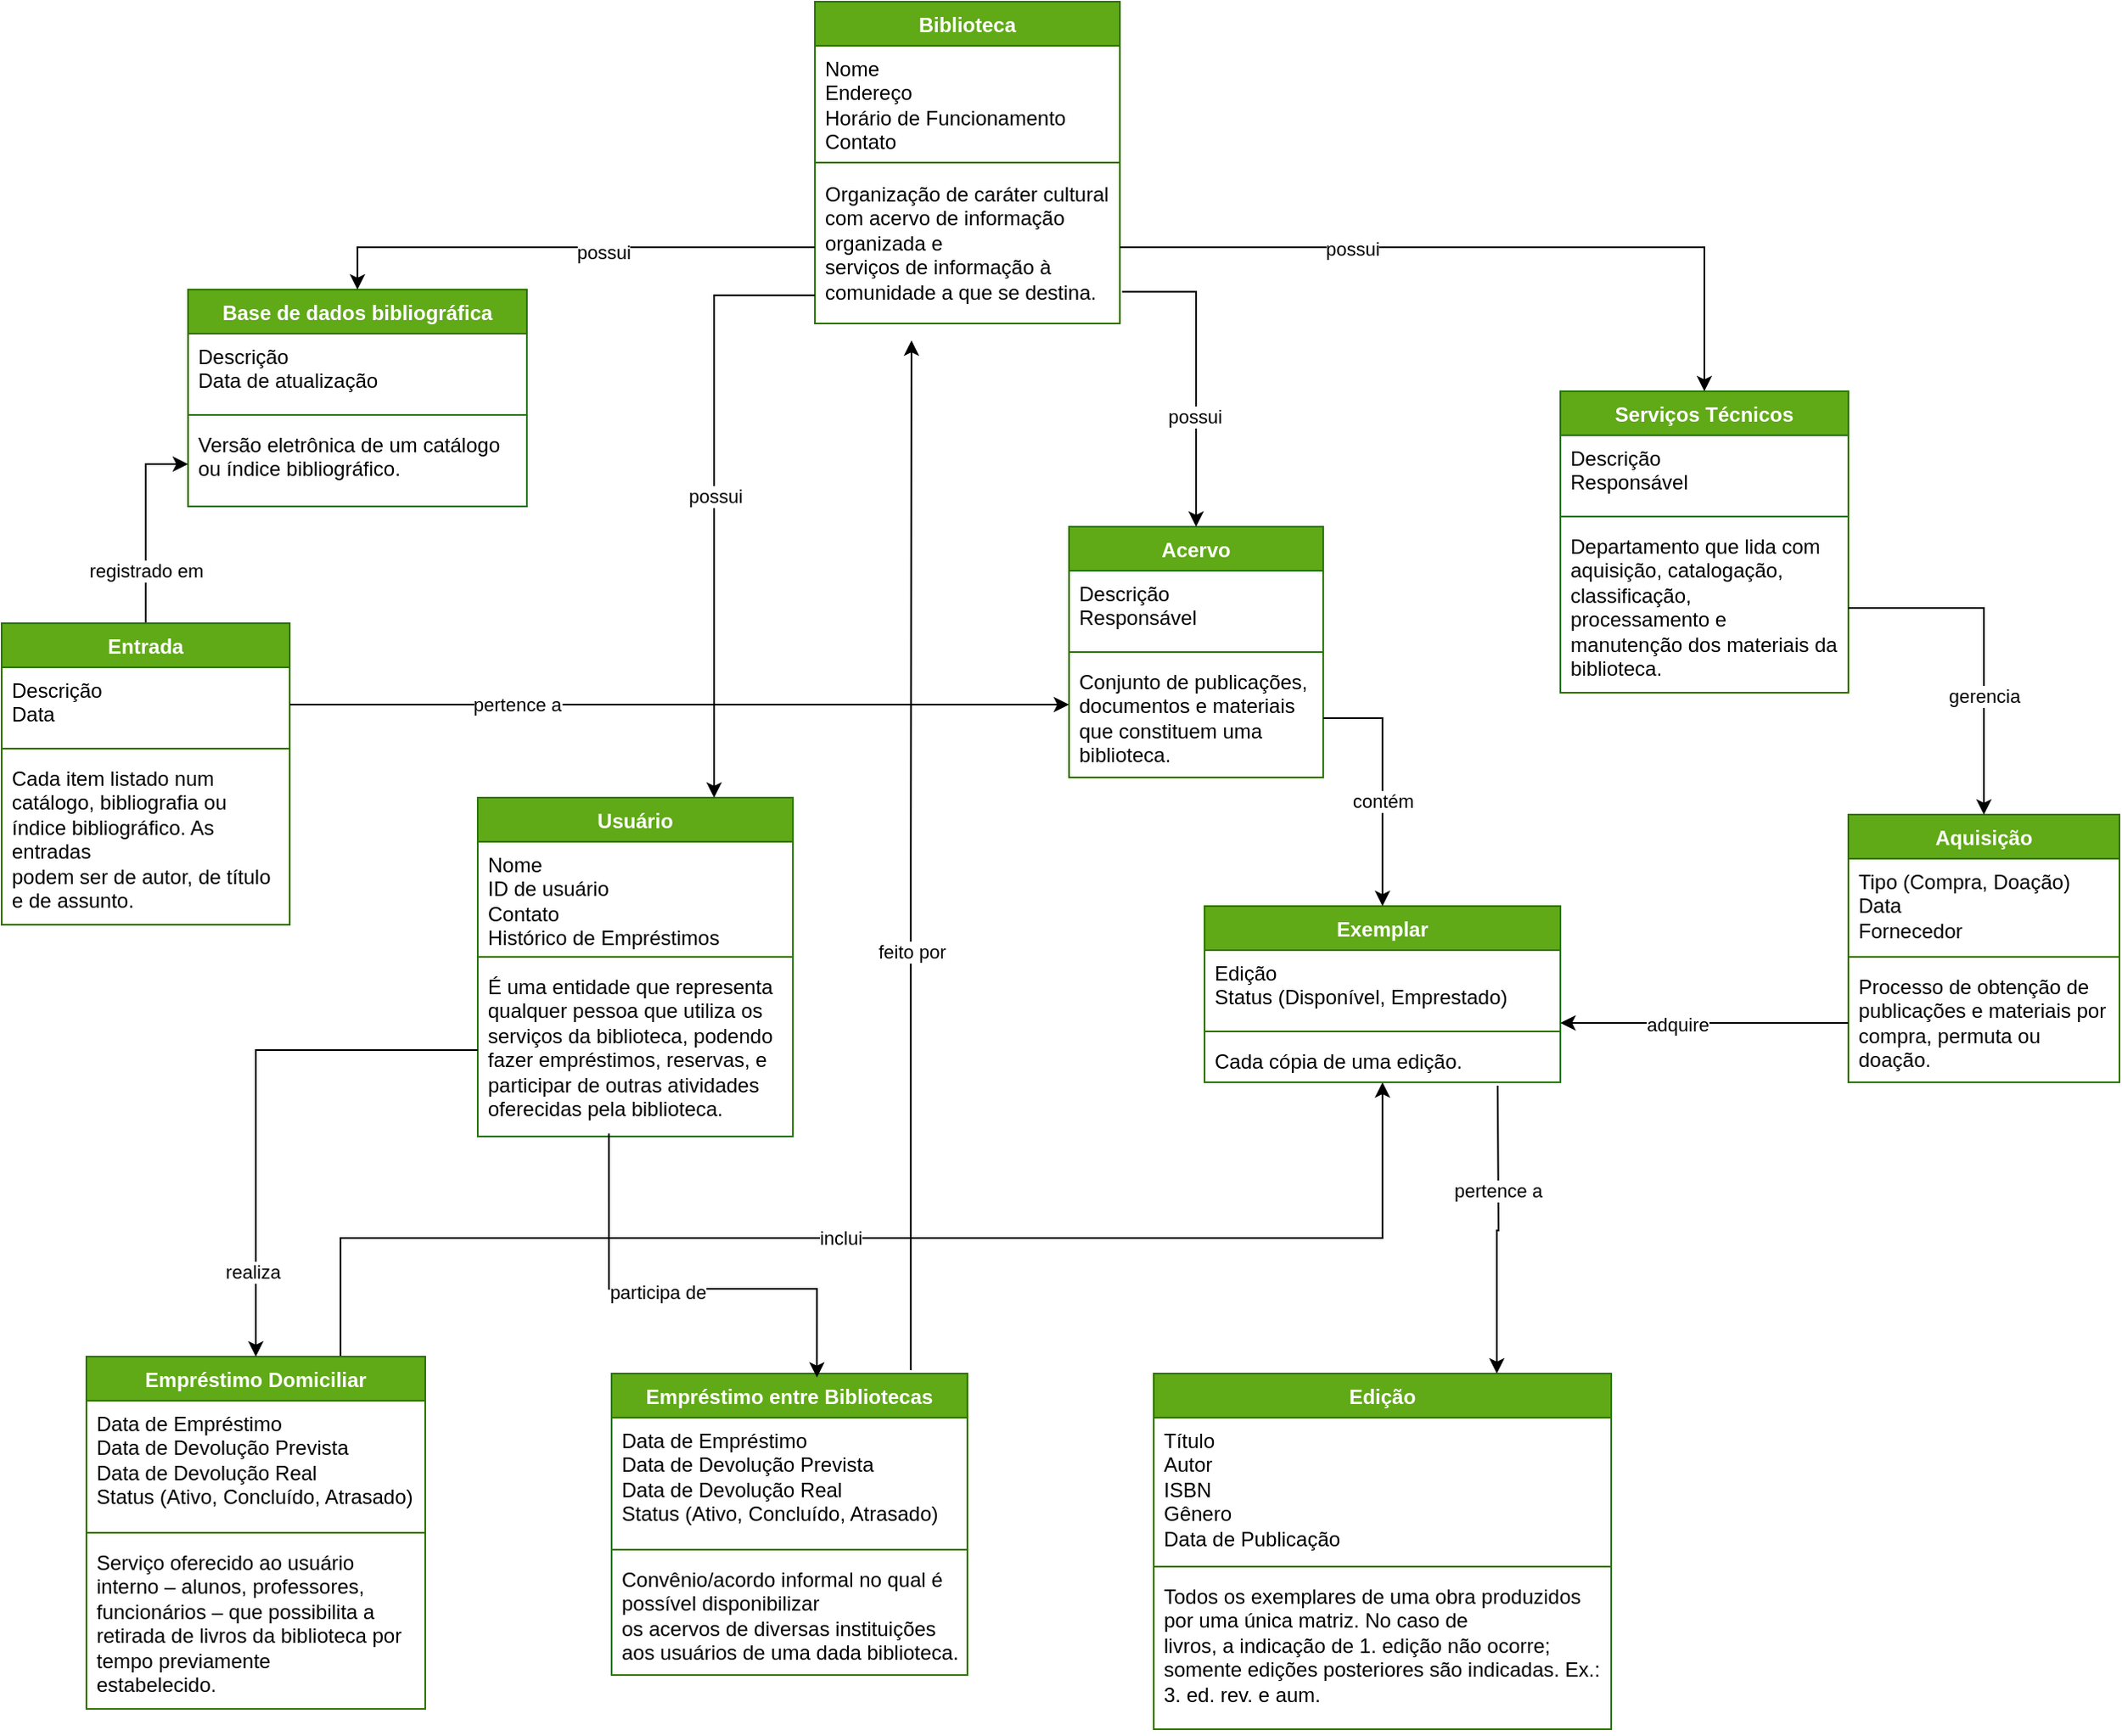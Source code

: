<mxfile version="24.4.8" type="device">
  <diagram name="Página-1" id="p6NYUlURmcmHuqvvD6l5">
    <mxGraphModel dx="2100" dy="1242" grid="1" gridSize="10" guides="1" tooltips="1" connect="1" arrows="1" fold="1" page="1" pageScale="1" pageWidth="827" pageHeight="1169" math="0" shadow="0">
      <root>
        <mxCell id="0" />
        <mxCell id="1" parent="0" />
        <mxCell id="EADJ1UnAKuh7BOQ3qBm7-1" value="Biblioteca" style="swimlane;fontStyle=1;align=center;verticalAlign=top;childLayout=stackLayout;horizontal=1;startSize=26;horizontalStack=0;resizeParent=1;resizeParentMax=0;resizeLast=0;collapsible=1;marginBottom=0;whiteSpace=wrap;html=1;fillColor=#60a917;fontColor=#ffffff;strokeColor=#2D7600;" vertex="1" parent="1">
          <mxGeometry x="520" y="40" width="180" height="190" as="geometry" />
        </mxCell>
        <mxCell id="EADJ1UnAKuh7BOQ3qBm7-2" value="Nome&lt;div&gt;Endereço&lt;/div&gt;&lt;div&gt;Horário de Funcionamento&lt;br&gt;&lt;/div&gt;&lt;div&gt;Contato&lt;br&gt;&lt;/div&gt;" style="text;strokeColor=none;fillColor=none;align=left;verticalAlign=top;spacingLeft=4;spacingRight=4;overflow=hidden;rotatable=0;points=[[0,0.5],[1,0.5]];portConstraint=eastwest;whiteSpace=wrap;html=1;" vertex="1" parent="EADJ1UnAKuh7BOQ3qBm7-1">
          <mxGeometry y="26" width="180" height="64" as="geometry" />
        </mxCell>
        <mxCell id="EADJ1UnAKuh7BOQ3qBm7-3" value="" style="line;strokeWidth=1;fillColor=none;align=left;verticalAlign=middle;spacingTop=-1;spacingLeft=3;spacingRight=3;rotatable=0;labelPosition=right;points=[];portConstraint=eastwest;strokeColor=inherit;" vertex="1" parent="EADJ1UnAKuh7BOQ3qBm7-1">
          <mxGeometry y="90" width="180" height="10" as="geometry" />
        </mxCell>
        <mxCell id="EADJ1UnAKuh7BOQ3qBm7-4" value="Organização de caráter cultural com acervo de informação organizada e&lt;br/&gt;serviços de informação à comunidade a que se destina." style="text;strokeColor=none;fillColor=none;align=left;verticalAlign=top;spacingLeft=4;spacingRight=4;overflow=hidden;rotatable=0;points=[[0,0.5],[1,0.5]];portConstraint=eastwest;whiteSpace=wrap;html=1;" vertex="1" parent="EADJ1UnAKuh7BOQ3qBm7-1">
          <mxGeometry y="100" width="180" height="90" as="geometry" />
        </mxCell>
        <mxCell id="EADJ1UnAKuh7BOQ3qBm7-86" style="edgeStyle=orthogonalEdgeStyle;rounded=0;orthogonalLoop=1;jettySize=auto;html=1;exitX=0.75;exitY=0;exitDx=0;exitDy=0;" edge="1" parent="1" source="EADJ1UnAKuh7BOQ3qBm7-5" target="EADJ1UnAKuh7BOQ3qBm7-32">
          <mxGeometry relative="1" as="geometry">
            <Array as="points">
              <mxPoint x="240" y="770" />
              <mxPoint x="855" y="770" />
            </Array>
          </mxGeometry>
        </mxCell>
        <mxCell id="EADJ1UnAKuh7BOQ3qBm7-100" value="inclui" style="edgeLabel;html=1;align=center;verticalAlign=middle;resizable=0;points=[];" vertex="1" connectable="0" parent="EADJ1UnAKuh7BOQ3qBm7-86">
          <mxGeometry x="-0.061" relative="1" as="geometry">
            <mxPoint as="offset" />
          </mxGeometry>
        </mxCell>
        <mxCell id="EADJ1UnAKuh7BOQ3qBm7-5" value="Empréstimo Domiciliar" style="swimlane;fontStyle=1;align=center;verticalAlign=top;childLayout=stackLayout;horizontal=1;startSize=26;horizontalStack=0;resizeParent=1;resizeParentMax=0;resizeLast=0;collapsible=1;marginBottom=0;whiteSpace=wrap;html=1;fillColor=#60a917;fontColor=#ffffff;strokeColor=#2D7600;" vertex="1" parent="1">
          <mxGeometry x="90" y="840" width="200" height="208" as="geometry" />
        </mxCell>
        <mxCell id="EADJ1UnAKuh7BOQ3qBm7-6" value="Data de Empréstimo&lt;div&gt;Data de Devolução Prevista&lt;br&gt;&lt;/div&gt;&lt;div&gt;Data de Devolução Real&lt;br&gt;&lt;/div&gt;&lt;div&gt;Status (Ativo, Concluído, Atrasado)&lt;br&gt;&lt;/div&gt;" style="text;strokeColor=none;fillColor=none;align=left;verticalAlign=top;spacingLeft=4;spacingRight=4;overflow=hidden;rotatable=0;points=[[0,0.5],[1,0.5]];portConstraint=eastwest;whiteSpace=wrap;html=1;" vertex="1" parent="EADJ1UnAKuh7BOQ3qBm7-5">
          <mxGeometry y="26" width="200" height="74" as="geometry" />
        </mxCell>
        <mxCell id="EADJ1UnAKuh7BOQ3qBm7-7" value="" style="line;strokeWidth=1;fillColor=none;align=left;verticalAlign=middle;spacingTop=-1;spacingLeft=3;spacingRight=3;rotatable=0;labelPosition=right;points=[];portConstraint=eastwest;strokeColor=inherit;" vertex="1" parent="EADJ1UnAKuh7BOQ3qBm7-5">
          <mxGeometry y="100" width="200" height="8" as="geometry" />
        </mxCell>
        <mxCell id="EADJ1UnAKuh7BOQ3qBm7-8" value="Serviço oferecido ao usuário interno – alunos, professores,&lt;br/&gt;funcionários – que possibilita a retirada de livros da biblioteca por tempo previamente&lt;br/&gt;estabelecido." style="text;strokeColor=none;fillColor=none;align=left;verticalAlign=top;spacingLeft=4;spacingRight=4;overflow=hidden;rotatable=0;points=[[0,0.5],[1,0.5]];portConstraint=eastwest;whiteSpace=wrap;html=1;" vertex="1" parent="EADJ1UnAKuh7BOQ3qBm7-5">
          <mxGeometry y="108" width="200" height="100" as="geometry" />
        </mxCell>
        <mxCell id="EADJ1UnAKuh7BOQ3qBm7-9" value="Empréstimo entre Bibliotecas " style="swimlane;fontStyle=1;align=center;verticalAlign=top;childLayout=stackLayout;horizontal=1;startSize=26;horizontalStack=0;resizeParent=1;resizeParentMax=0;resizeLast=0;collapsible=1;marginBottom=0;whiteSpace=wrap;html=1;fillColor=#60a917;fontColor=#ffffff;strokeColor=#2D7600;" vertex="1" parent="1">
          <mxGeometry x="400" y="850" width="210" height="178" as="geometry" />
        </mxCell>
        <mxCell id="EADJ1UnAKuh7BOQ3qBm7-10" value="Data de Empréstimo&lt;div&gt;Data de Devolução Prevista&lt;br&gt;&lt;/div&gt;&lt;div&gt;Data de Devolução Real&lt;br&gt;&lt;/div&gt;&lt;div&gt;Status (Ativo, Concluído, Atrasado)&lt;/div&gt;" style="text;strokeColor=none;fillColor=none;align=left;verticalAlign=top;spacingLeft=4;spacingRight=4;overflow=hidden;rotatable=0;points=[[0,0.5],[1,0.5]];portConstraint=eastwest;whiteSpace=wrap;html=1;" vertex="1" parent="EADJ1UnAKuh7BOQ3qBm7-9">
          <mxGeometry y="26" width="210" height="74" as="geometry" />
        </mxCell>
        <mxCell id="EADJ1UnAKuh7BOQ3qBm7-11" value="" style="line;strokeWidth=1;fillColor=none;align=left;verticalAlign=middle;spacingTop=-1;spacingLeft=3;spacingRight=3;rotatable=0;labelPosition=right;points=[];portConstraint=eastwest;strokeColor=inherit;" vertex="1" parent="EADJ1UnAKuh7BOQ3qBm7-9">
          <mxGeometry y="100" width="210" height="8" as="geometry" />
        </mxCell>
        <mxCell id="EADJ1UnAKuh7BOQ3qBm7-12" value="Convênio/acordo informal no qual é possível disponibilizar&lt;br/&gt;os acervos de diversas instituições aos usuários de uma dada biblioteca." style="text;strokeColor=none;fillColor=none;align=left;verticalAlign=top;spacingLeft=4;spacingRight=4;overflow=hidden;rotatable=0;points=[[0,0.5],[1,0.5]];portConstraint=eastwest;whiteSpace=wrap;html=1;" vertex="1" parent="EADJ1UnAKuh7BOQ3qBm7-9">
          <mxGeometry y="108" width="210" height="70" as="geometry" />
        </mxCell>
        <mxCell id="EADJ1UnAKuh7BOQ3qBm7-17" value="Acervo" style="swimlane;fontStyle=1;align=center;verticalAlign=top;childLayout=stackLayout;horizontal=1;startSize=26;horizontalStack=0;resizeParent=1;resizeParentMax=0;resizeLast=0;collapsible=1;marginBottom=0;whiteSpace=wrap;html=1;fillColor=#60a917;fontColor=#ffffff;strokeColor=#2D7600;" vertex="1" parent="1">
          <mxGeometry x="670" y="350" width="150" height="148" as="geometry" />
        </mxCell>
        <mxCell id="EADJ1UnAKuh7BOQ3qBm7-18" value="Descrição&lt;div&gt;Responsável&lt;br&gt;&lt;/div&gt;" style="text;strokeColor=none;fillColor=none;align=left;verticalAlign=top;spacingLeft=4;spacingRight=4;overflow=hidden;rotatable=0;points=[[0,0.5],[1,0.5]];portConstraint=eastwest;whiteSpace=wrap;html=1;" vertex="1" parent="EADJ1UnAKuh7BOQ3qBm7-17">
          <mxGeometry y="26" width="150" height="44" as="geometry" />
        </mxCell>
        <mxCell id="EADJ1UnAKuh7BOQ3qBm7-19" value="" style="line;strokeWidth=1;fillColor=none;align=left;verticalAlign=middle;spacingTop=-1;spacingLeft=3;spacingRight=3;rotatable=0;labelPosition=right;points=[];portConstraint=eastwest;strokeColor=inherit;" vertex="1" parent="EADJ1UnAKuh7BOQ3qBm7-17">
          <mxGeometry y="70" width="150" height="8" as="geometry" />
        </mxCell>
        <mxCell id="EADJ1UnAKuh7BOQ3qBm7-20" value="Conjunto de publicações, documentos e materiais que constituem uma biblioteca." style="text;strokeColor=none;fillColor=none;align=left;verticalAlign=top;spacingLeft=4;spacingRight=4;overflow=hidden;rotatable=0;points=[[0,0.5],[1,0.5]];portConstraint=eastwest;whiteSpace=wrap;html=1;" vertex="1" parent="EADJ1UnAKuh7BOQ3qBm7-17">
          <mxGeometry y="78" width="150" height="70" as="geometry" />
        </mxCell>
        <mxCell id="EADJ1UnAKuh7BOQ3qBm7-21" value="Base de dados bibliográfica" style="swimlane;fontStyle=1;align=center;verticalAlign=top;childLayout=stackLayout;horizontal=1;startSize=26;horizontalStack=0;resizeParent=1;resizeParentMax=0;resizeLast=0;collapsible=1;marginBottom=0;whiteSpace=wrap;html=1;fillColor=#60a917;fontColor=#ffffff;strokeColor=#2D7600;" vertex="1" parent="1">
          <mxGeometry x="150" y="210" width="200" height="128" as="geometry" />
        </mxCell>
        <mxCell id="EADJ1UnAKuh7BOQ3qBm7-22" value="Descrição&lt;div&gt;Data de atualização&lt;/div&gt;" style="text;strokeColor=none;fillColor=none;align=left;verticalAlign=top;spacingLeft=4;spacingRight=4;overflow=hidden;rotatable=0;points=[[0,0.5],[1,0.5]];portConstraint=eastwest;whiteSpace=wrap;html=1;" vertex="1" parent="EADJ1UnAKuh7BOQ3qBm7-21">
          <mxGeometry y="26" width="200" height="44" as="geometry" />
        </mxCell>
        <mxCell id="EADJ1UnAKuh7BOQ3qBm7-23" value="" style="line;strokeWidth=1;fillColor=none;align=left;verticalAlign=middle;spacingTop=-1;spacingLeft=3;spacingRight=3;rotatable=0;labelPosition=right;points=[];portConstraint=eastwest;strokeColor=inherit;" vertex="1" parent="EADJ1UnAKuh7BOQ3qBm7-21">
          <mxGeometry y="70" width="200" height="8" as="geometry" />
        </mxCell>
        <mxCell id="EADJ1UnAKuh7BOQ3qBm7-24" value="Versão eletrônica de um catálogo ou índice bibliográfico." style="text;strokeColor=none;fillColor=none;align=left;verticalAlign=top;spacingLeft=4;spacingRight=4;overflow=hidden;rotatable=0;points=[[0,0.5],[1,0.5]];portConstraint=eastwest;whiteSpace=wrap;html=1;" vertex="1" parent="EADJ1UnAKuh7BOQ3qBm7-21">
          <mxGeometry y="78" width="200" height="50" as="geometry" />
        </mxCell>
        <mxCell id="EADJ1UnAKuh7BOQ3qBm7-80" style="edgeStyle=orthogonalEdgeStyle;rounded=0;orthogonalLoop=1;jettySize=auto;html=1;exitX=0.5;exitY=0;exitDx=0;exitDy=0;" edge="1" parent="1" source="EADJ1UnAKuh7BOQ3qBm7-25" target="EADJ1UnAKuh7BOQ3qBm7-24">
          <mxGeometry relative="1" as="geometry" />
        </mxCell>
        <mxCell id="EADJ1UnAKuh7BOQ3qBm7-81" value="registrado em" style="edgeLabel;html=1;align=center;verticalAlign=middle;resizable=0;points=[];" vertex="1" connectable="0" parent="EADJ1UnAKuh7BOQ3qBm7-80">
          <mxGeometry x="-0.488" relative="1" as="geometry">
            <mxPoint y="-1" as="offset" />
          </mxGeometry>
        </mxCell>
        <mxCell id="EADJ1UnAKuh7BOQ3qBm7-25" value="Entrada" style="swimlane;fontStyle=1;align=center;verticalAlign=top;childLayout=stackLayout;horizontal=1;startSize=26;horizontalStack=0;resizeParent=1;resizeParentMax=0;resizeLast=0;collapsible=1;marginBottom=0;whiteSpace=wrap;html=1;fillColor=#60a917;fontColor=#ffffff;strokeColor=#2D7600;" vertex="1" parent="1">
          <mxGeometry x="40" y="407" width="170" height="178" as="geometry" />
        </mxCell>
        <mxCell id="EADJ1UnAKuh7BOQ3qBm7-92" style="edgeStyle=orthogonalEdgeStyle;rounded=0;orthogonalLoop=1;jettySize=auto;html=1;exitX=1;exitY=0.5;exitDx=0;exitDy=0;" edge="1" parent="EADJ1UnAKuh7BOQ3qBm7-25" source="EADJ1UnAKuh7BOQ3qBm7-26">
          <mxGeometry relative="1" as="geometry">
            <mxPoint x="630" y="48" as="targetPoint" />
          </mxGeometry>
        </mxCell>
        <mxCell id="EADJ1UnAKuh7BOQ3qBm7-94" value="pertence a" style="edgeLabel;html=1;align=center;verticalAlign=middle;resizable=0;points=[];" vertex="1" connectable="0" parent="EADJ1UnAKuh7BOQ3qBm7-92">
          <mxGeometry x="-0.417" relative="1" as="geometry">
            <mxPoint as="offset" />
          </mxGeometry>
        </mxCell>
        <mxCell id="EADJ1UnAKuh7BOQ3qBm7-26" value="Descrição&lt;div&gt;Data&lt;/div&gt;" style="text;strokeColor=none;fillColor=none;align=left;verticalAlign=top;spacingLeft=4;spacingRight=4;overflow=hidden;rotatable=0;points=[[0,0.5],[1,0.5]];portConstraint=eastwest;whiteSpace=wrap;html=1;" vertex="1" parent="EADJ1UnAKuh7BOQ3qBm7-25">
          <mxGeometry y="26" width="170" height="44" as="geometry" />
        </mxCell>
        <mxCell id="EADJ1UnAKuh7BOQ3qBm7-27" value="" style="line;strokeWidth=1;fillColor=none;align=left;verticalAlign=middle;spacingTop=-1;spacingLeft=3;spacingRight=3;rotatable=0;labelPosition=right;points=[];portConstraint=eastwest;strokeColor=inherit;" vertex="1" parent="EADJ1UnAKuh7BOQ3qBm7-25">
          <mxGeometry y="70" width="170" height="8" as="geometry" />
        </mxCell>
        <mxCell id="EADJ1UnAKuh7BOQ3qBm7-28" value="Cada item listado num catálogo, bibliografia ou índice bibliográfico. As entradas&lt;br/&gt;podem ser de autor, de título e de assunto." style="text;strokeColor=none;fillColor=none;align=left;verticalAlign=top;spacingLeft=4;spacingRight=4;overflow=hidden;rotatable=0;points=[[0,0.5],[1,0.5]];portConstraint=eastwest;whiteSpace=wrap;html=1;" vertex="1" parent="EADJ1UnAKuh7BOQ3qBm7-25">
          <mxGeometry y="78" width="170" height="100" as="geometry" />
        </mxCell>
        <mxCell id="EADJ1UnAKuh7BOQ3qBm7-29" value="Exemplar" style="swimlane;fontStyle=1;align=center;verticalAlign=top;childLayout=stackLayout;horizontal=1;startSize=26;horizontalStack=0;resizeParent=1;resizeParentMax=0;resizeLast=0;collapsible=1;marginBottom=0;whiteSpace=wrap;html=1;fillColor=#60a917;fontColor=#ffffff;strokeColor=#2D7600;" vertex="1" parent="1">
          <mxGeometry x="750" y="574" width="210" height="104" as="geometry" />
        </mxCell>
        <mxCell id="EADJ1UnAKuh7BOQ3qBm7-30" value="&lt;div&gt;Edição&lt;/div&gt;&lt;div&gt;Status (Disponível, Emprestado)&lt;br&gt;&lt;/div&gt;" style="text;strokeColor=none;fillColor=none;align=left;verticalAlign=top;spacingLeft=4;spacingRight=4;overflow=hidden;rotatable=0;points=[[0,0.5],[1,0.5]];portConstraint=eastwest;whiteSpace=wrap;html=1;" vertex="1" parent="EADJ1UnAKuh7BOQ3qBm7-29">
          <mxGeometry y="26" width="210" height="44" as="geometry" />
        </mxCell>
        <mxCell id="EADJ1UnAKuh7BOQ3qBm7-31" value="" style="line;strokeWidth=1;fillColor=none;align=left;verticalAlign=middle;spacingTop=-1;spacingLeft=3;spacingRight=3;rotatable=0;labelPosition=right;points=[];portConstraint=eastwest;strokeColor=inherit;" vertex="1" parent="EADJ1UnAKuh7BOQ3qBm7-29">
          <mxGeometry y="70" width="210" height="8" as="geometry" />
        </mxCell>
        <mxCell id="EADJ1UnAKuh7BOQ3qBm7-32" value="Cada cópia de uma edição." style="text;strokeColor=none;fillColor=none;align=left;verticalAlign=top;spacingLeft=4;spacingRight=4;overflow=hidden;rotatable=0;points=[[0,0.5],[1,0.5]];portConstraint=eastwest;whiteSpace=wrap;html=1;" vertex="1" parent="EADJ1UnAKuh7BOQ3qBm7-29">
          <mxGeometry y="78" width="210" height="26" as="geometry" />
        </mxCell>
        <mxCell id="EADJ1UnAKuh7BOQ3qBm7-33" value="Edição" style="swimlane;fontStyle=1;align=center;verticalAlign=top;childLayout=stackLayout;horizontal=1;startSize=26;horizontalStack=0;resizeParent=1;resizeParentMax=0;resizeLast=0;collapsible=1;marginBottom=0;whiteSpace=wrap;html=1;fillColor=#60a917;fontColor=#ffffff;strokeColor=#2D7600;" vertex="1" parent="1">
          <mxGeometry x="720" y="850" width="270" height="210" as="geometry" />
        </mxCell>
        <mxCell id="EADJ1UnAKuh7BOQ3qBm7-34" value="Título&lt;div&gt;Autor&lt;br&gt;&lt;/div&gt;&lt;div&gt;ISBN&lt;/div&gt;&lt;div&gt;Gênero&lt;br&gt;&lt;/div&gt;&lt;div&gt;Data de Publicação&lt;br&gt;&lt;/div&gt;" style="text;strokeColor=none;fillColor=none;align=left;verticalAlign=top;spacingLeft=4;spacingRight=4;overflow=hidden;rotatable=0;points=[[0,0.5],[1,0.5]];portConstraint=eastwest;whiteSpace=wrap;html=1;" vertex="1" parent="EADJ1UnAKuh7BOQ3qBm7-33">
          <mxGeometry y="26" width="270" height="84" as="geometry" />
        </mxCell>
        <mxCell id="EADJ1UnAKuh7BOQ3qBm7-35" value="" style="line;strokeWidth=1;fillColor=none;align=left;verticalAlign=middle;spacingTop=-1;spacingLeft=3;spacingRight=3;rotatable=0;labelPosition=right;points=[];portConstraint=eastwest;strokeColor=inherit;" vertex="1" parent="EADJ1UnAKuh7BOQ3qBm7-33">
          <mxGeometry y="110" width="270" height="8" as="geometry" />
        </mxCell>
        <mxCell id="EADJ1UnAKuh7BOQ3qBm7-36" value="Todos os exemplares de uma obra produzidos por uma única matriz. No caso de&lt;br/&gt;livros, a indicação de 1. edição não ocorre; somente edições posteriores são indicadas. Ex.:&lt;br/&gt;3. ed. rev. e aum.&lt;div&gt;&lt;br/&gt;&lt;/div&gt;" style="text;strokeColor=none;fillColor=none;align=left;verticalAlign=top;spacingLeft=4;spacingRight=4;overflow=hidden;rotatable=0;points=[[0,0.5],[1,0.5]];portConstraint=eastwest;whiteSpace=wrap;html=1;" vertex="1" parent="EADJ1UnAKuh7BOQ3qBm7-33">
          <mxGeometry y="118" width="270" height="92" as="geometry" />
        </mxCell>
        <mxCell id="EADJ1UnAKuh7BOQ3qBm7-37" value="Serviços Técnicos" style="swimlane;fontStyle=1;align=center;verticalAlign=top;childLayout=stackLayout;horizontal=1;startSize=26;horizontalStack=0;resizeParent=1;resizeParentMax=0;resizeLast=0;collapsible=1;marginBottom=0;whiteSpace=wrap;html=1;fillColor=#60a917;fontColor=#ffffff;strokeColor=#2D7600;" vertex="1" parent="1">
          <mxGeometry x="960" y="270" width="170" height="178" as="geometry" />
        </mxCell>
        <mxCell id="EADJ1UnAKuh7BOQ3qBm7-38" value="Descrição&lt;div&gt;Responsável&lt;/div&gt;" style="text;strokeColor=none;fillColor=none;align=left;verticalAlign=top;spacingLeft=4;spacingRight=4;overflow=hidden;rotatable=0;points=[[0,0.5],[1,0.5]];portConstraint=eastwest;whiteSpace=wrap;html=1;" vertex="1" parent="EADJ1UnAKuh7BOQ3qBm7-37">
          <mxGeometry y="26" width="170" height="44" as="geometry" />
        </mxCell>
        <mxCell id="EADJ1UnAKuh7BOQ3qBm7-39" value="" style="line;strokeWidth=1;fillColor=none;align=left;verticalAlign=middle;spacingTop=-1;spacingLeft=3;spacingRight=3;rotatable=0;labelPosition=right;points=[];portConstraint=eastwest;strokeColor=inherit;" vertex="1" parent="EADJ1UnAKuh7BOQ3qBm7-37">
          <mxGeometry y="70" width="170" height="8" as="geometry" />
        </mxCell>
        <mxCell id="EADJ1UnAKuh7BOQ3qBm7-40" value="Departamento que lida com aquisição, catalogação, classificação,&lt;br/&gt;processamento e manutenção dos materiais da biblioteca.&lt;div&gt;&lt;br/&gt;&lt;/div&gt;" style="text;strokeColor=none;fillColor=none;align=left;verticalAlign=top;spacingLeft=4;spacingRight=4;overflow=hidden;rotatable=0;points=[[0,0.5],[1,0.5]];portConstraint=eastwest;whiteSpace=wrap;html=1;" vertex="1" parent="EADJ1UnAKuh7BOQ3qBm7-37">
          <mxGeometry y="78" width="170" height="100" as="geometry" />
        </mxCell>
        <mxCell id="EADJ1UnAKuh7BOQ3qBm7-41" value="Usuário" style="swimlane;fontStyle=1;align=center;verticalAlign=top;childLayout=stackLayout;horizontal=1;startSize=26;horizontalStack=0;resizeParent=1;resizeParentMax=0;resizeLast=0;collapsible=1;marginBottom=0;whiteSpace=wrap;html=1;fillColor=#60a917;fontColor=#ffffff;strokeColor=#2D7600;" vertex="1" parent="1">
          <mxGeometry x="321" y="510" width="186" height="200" as="geometry" />
        </mxCell>
        <mxCell id="EADJ1UnAKuh7BOQ3qBm7-42" value="Nome&lt;div&gt;ID de usuário&lt;br&gt;&lt;div&gt;Contato&lt;br&gt;&lt;/div&gt;&lt;div&gt;Histórico de Empréstimos&lt;br&gt;&lt;/div&gt;&lt;/div&gt;" style="text;strokeColor=none;fillColor=none;align=left;verticalAlign=top;spacingLeft=4;spacingRight=4;overflow=hidden;rotatable=0;points=[[0,0.5],[1,0.5]];portConstraint=eastwest;whiteSpace=wrap;html=1;" vertex="1" parent="EADJ1UnAKuh7BOQ3qBm7-41">
          <mxGeometry y="26" width="186" height="64" as="geometry" />
        </mxCell>
        <mxCell id="EADJ1UnAKuh7BOQ3qBm7-43" value="" style="line;strokeWidth=1;fillColor=none;align=left;verticalAlign=middle;spacingTop=-1;spacingLeft=3;spacingRight=3;rotatable=0;labelPosition=right;points=[];portConstraint=eastwest;strokeColor=inherit;" vertex="1" parent="EADJ1UnAKuh7BOQ3qBm7-41">
          <mxGeometry y="90" width="186" height="8" as="geometry" />
        </mxCell>
        <mxCell id="EADJ1UnAKuh7BOQ3qBm7-44" value="É uma entidade que representa qualquer pessoa que utiliza os serviços da biblioteca, podendo fazer empréstimos, reservas, e participar de outras atividades oferecidas pela biblioteca." style="text;strokeColor=none;fillColor=none;align=left;verticalAlign=top;spacingLeft=4;spacingRight=4;overflow=hidden;rotatable=0;points=[[0,0.5],[1,0.5]];portConstraint=eastwest;whiteSpace=wrap;html=1;" vertex="1" parent="EADJ1UnAKuh7BOQ3qBm7-41">
          <mxGeometry y="98" width="186" height="102" as="geometry" />
        </mxCell>
        <mxCell id="EADJ1UnAKuh7BOQ3qBm7-49" value="Aquisição" style="swimlane;fontStyle=1;align=center;verticalAlign=top;childLayout=stackLayout;horizontal=1;startSize=26;horizontalStack=0;resizeParent=1;resizeParentMax=0;resizeLast=0;collapsible=1;marginBottom=0;whiteSpace=wrap;html=1;fillColor=#60a917;fontColor=#ffffff;strokeColor=#2D7600;" vertex="1" parent="1">
          <mxGeometry x="1130" y="520" width="160" height="158" as="geometry" />
        </mxCell>
        <mxCell id="EADJ1UnAKuh7BOQ3qBm7-50" value="Tipo (Compra, Doação)&lt;div&gt;Data&lt;/div&gt;&lt;div&gt;Fornecedor&lt;/div&gt;" style="text;strokeColor=none;fillColor=none;align=left;verticalAlign=top;spacingLeft=4;spacingRight=4;overflow=hidden;rotatable=0;points=[[0,0.5],[1,0.5]];portConstraint=eastwest;whiteSpace=wrap;html=1;" vertex="1" parent="EADJ1UnAKuh7BOQ3qBm7-49">
          <mxGeometry y="26" width="160" height="54" as="geometry" />
        </mxCell>
        <mxCell id="EADJ1UnAKuh7BOQ3qBm7-51" value="" style="line;strokeWidth=1;fillColor=none;align=left;verticalAlign=middle;spacingTop=-1;spacingLeft=3;spacingRight=3;rotatable=0;labelPosition=right;points=[];portConstraint=eastwest;strokeColor=inherit;" vertex="1" parent="EADJ1UnAKuh7BOQ3qBm7-49">
          <mxGeometry y="80" width="160" height="8" as="geometry" />
        </mxCell>
        <mxCell id="EADJ1UnAKuh7BOQ3qBm7-52" value="Processo de obtenção de publicações e materiais por compra, permuta ou&lt;br&gt;doação.&amp;nbsp;&lt;div&gt;&lt;br&gt;&lt;/div&gt;" style="text;strokeColor=none;fillColor=none;align=left;verticalAlign=top;spacingLeft=4;spacingRight=4;overflow=hidden;rotatable=0;points=[[0,0.5],[1,0.5]];portConstraint=eastwest;whiteSpace=wrap;html=1;" vertex="1" parent="EADJ1UnAKuh7BOQ3qBm7-49">
          <mxGeometry y="88" width="160" height="70" as="geometry" />
        </mxCell>
        <mxCell id="EADJ1UnAKuh7BOQ3qBm7-56" style="edgeStyle=orthogonalEdgeStyle;rounded=0;orthogonalLoop=1;jettySize=auto;html=1;exitX=0;exitY=0.5;exitDx=0;exitDy=0;entryX=0.5;entryY=0;entryDx=0;entryDy=0;" edge="1" parent="1" source="EADJ1UnAKuh7BOQ3qBm7-4" target="EADJ1UnAKuh7BOQ3qBm7-21">
          <mxGeometry relative="1" as="geometry" />
        </mxCell>
        <mxCell id="EADJ1UnAKuh7BOQ3qBm7-57" value="possui" style="edgeLabel;html=1;align=center;verticalAlign=middle;resizable=0;points=[];" vertex="1" connectable="0" parent="EADJ1UnAKuh7BOQ3qBm7-56">
          <mxGeometry x="-0.148" y="3" relative="1" as="geometry">
            <mxPoint as="offset" />
          </mxGeometry>
        </mxCell>
        <mxCell id="EADJ1UnAKuh7BOQ3qBm7-58" style="edgeStyle=orthogonalEdgeStyle;rounded=0;orthogonalLoop=1;jettySize=auto;html=1;exitX=1;exitY=0.5;exitDx=0;exitDy=0;entryX=0.5;entryY=0;entryDx=0;entryDy=0;" edge="1" parent="1" source="EADJ1UnAKuh7BOQ3qBm7-4" target="EADJ1UnAKuh7BOQ3qBm7-37">
          <mxGeometry relative="1" as="geometry" />
        </mxCell>
        <mxCell id="EADJ1UnAKuh7BOQ3qBm7-59" value="possui" style="edgeLabel;html=1;align=center;verticalAlign=middle;resizable=0;points=[];" vertex="1" connectable="0" parent="EADJ1UnAKuh7BOQ3qBm7-58">
          <mxGeometry x="-0.363" y="-1" relative="1" as="geometry">
            <mxPoint as="offset" />
          </mxGeometry>
        </mxCell>
        <mxCell id="EADJ1UnAKuh7BOQ3qBm7-70" style="edgeStyle=orthogonalEdgeStyle;rounded=0;orthogonalLoop=1;jettySize=auto;html=1;exitX=1;exitY=0.5;exitDx=0;exitDy=0;entryX=0.5;entryY=0;entryDx=0;entryDy=0;" edge="1" parent="1" source="EADJ1UnAKuh7BOQ3qBm7-20" target="EADJ1UnAKuh7BOQ3qBm7-29">
          <mxGeometry relative="1" as="geometry" />
        </mxCell>
        <mxCell id="EADJ1UnAKuh7BOQ3qBm7-71" value="contém" style="edgeLabel;html=1;align=center;verticalAlign=middle;resizable=0;points=[];" vertex="1" connectable="0" parent="EADJ1UnAKuh7BOQ3qBm7-70">
          <mxGeometry x="0.151" relative="1" as="geometry">
            <mxPoint as="offset" />
          </mxGeometry>
        </mxCell>
        <mxCell id="EADJ1UnAKuh7BOQ3qBm7-75" style="edgeStyle=orthogonalEdgeStyle;rounded=0;orthogonalLoop=1;jettySize=auto;html=1;exitX=0;exitY=0.5;exitDx=0;exitDy=0;" edge="1" parent="1" source="EADJ1UnAKuh7BOQ3qBm7-52">
          <mxGeometry relative="1" as="geometry">
            <mxPoint x="960" y="643" as="targetPoint" />
          </mxGeometry>
        </mxCell>
        <mxCell id="EADJ1UnAKuh7BOQ3qBm7-76" value="adquire" style="edgeLabel;html=1;align=center;verticalAlign=middle;resizable=0;points=[];" vertex="1" connectable="0" parent="EADJ1UnAKuh7BOQ3qBm7-75">
          <mxGeometry x="0.189" relative="1" as="geometry">
            <mxPoint as="offset" />
          </mxGeometry>
        </mxCell>
        <mxCell id="EADJ1UnAKuh7BOQ3qBm7-82" style="edgeStyle=orthogonalEdgeStyle;rounded=0;orthogonalLoop=1;jettySize=auto;html=1;exitX=0;exitY=0.5;exitDx=0;exitDy=0;entryX=0.5;entryY=0;entryDx=0;entryDy=0;" edge="1" parent="1" source="EADJ1UnAKuh7BOQ3qBm7-44" target="EADJ1UnAKuh7BOQ3qBm7-5">
          <mxGeometry relative="1" as="geometry" />
        </mxCell>
        <mxCell id="EADJ1UnAKuh7BOQ3qBm7-83" value="realiza" style="edgeLabel;html=1;align=center;verticalAlign=middle;resizable=0;points=[];" vertex="1" connectable="0" parent="EADJ1UnAKuh7BOQ3qBm7-82">
          <mxGeometry x="0.678" y="-2" relative="1" as="geometry">
            <mxPoint as="offset" />
          </mxGeometry>
        </mxCell>
        <mxCell id="EADJ1UnAKuh7BOQ3qBm7-84" style="edgeStyle=orthogonalEdgeStyle;rounded=0;orthogonalLoop=1;jettySize=auto;html=1;exitX=0.416;exitY=0.983;exitDx=0;exitDy=0;entryX=0.577;entryY=0.013;entryDx=0;entryDy=0;entryPerimeter=0;exitPerimeter=0;" edge="1" parent="1" source="EADJ1UnAKuh7BOQ3qBm7-44" target="EADJ1UnAKuh7BOQ3qBm7-9">
          <mxGeometry relative="1" as="geometry">
            <Array as="points">
              <mxPoint x="398" y="800" />
              <mxPoint x="521" y="800" />
            </Array>
          </mxGeometry>
        </mxCell>
        <mxCell id="EADJ1UnAKuh7BOQ3qBm7-85" value="participa de" style="edgeLabel;html=1;align=center;verticalAlign=middle;resizable=0;points=[];" vertex="1" connectable="0" parent="EADJ1UnAKuh7BOQ3qBm7-84">
          <mxGeometry x="-0.1" y="-2" relative="1" as="geometry">
            <mxPoint as="offset" />
          </mxGeometry>
        </mxCell>
        <mxCell id="EADJ1UnAKuh7BOQ3qBm7-90" style="edgeStyle=orthogonalEdgeStyle;rounded=0;orthogonalLoop=1;jettySize=auto;html=1;entryX=0.75;entryY=0;entryDx=0;entryDy=0;" edge="1" parent="1" target="EADJ1UnAKuh7BOQ3qBm7-33">
          <mxGeometry relative="1" as="geometry">
            <mxPoint x="923" y="680" as="sourcePoint" />
          </mxGeometry>
        </mxCell>
        <mxCell id="EADJ1UnAKuh7BOQ3qBm7-91" value="pertence a" style="edgeLabel;html=1;align=center;verticalAlign=middle;resizable=0;points=[];" vertex="1" connectable="0" parent="EADJ1UnAKuh7BOQ3qBm7-90">
          <mxGeometry x="-0.272" y="-1" relative="1" as="geometry">
            <mxPoint as="offset" />
          </mxGeometry>
        </mxCell>
        <mxCell id="EADJ1UnAKuh7BOQ3qBm7-95" value="possui" style="edgeStyle=orthogonalEdgeStyle;rounded=0;orthogonalLoop=1;jettySize=auto;html=1;exitX=0;exitY=0.815;exitDx=0;exitDy=0;entryX=0.75;entryY=0;entryDx=0;entryDy=0;exitPerimeter=0;" edge="1" parent="1" source="EADJ1UnAKuh7BOQ3qBm7-4" target="EADJ1UnAKuh7BOQ3qBm7-41">
          <mxGeometry relative="1" as="geometry" />
        </mxCell>
        <mxCell id="EADJ1UnAKuh7BOQ3qBm7-96" style="edgeStyle=orthogonalEdgeStyle;rounded=0;orthogonalLoop=1;jettySize=auto;html=1;exitX=1.007;exitY=0.791;exitDx=0;exitDy=0;entryX=0.5;entryY=0;entryDx=0;entryDy=0;exitPerimeter=0;" edge="1" parent="1" source="EADJ1UnAKuh7BOQ3qBm7-4" target="EADJ1UnAKuh7BOQ3qBm7-17">
          <mxGeometry relative="1" as="geometry" />
        </mxCell>
        <mxCell id="EADJ1UnAKuh7BOQ3qBm7-97" value="possui" style="edgeLabel;html=1;align=center;verticalAlign=middle;resizable=0;points=[];" vertex="1" connectable="0" parent="EADJ1UnAKuh7BOQ3qBm7-96">
          <mxGeometry x="0.286" y="-1" relative="1" as="geometry">
            <mxPoint as="offset" />
          </mxGeometry>
        </mxCell>
        <mxCell id="EADJ1UnAKuh7BOQ3qBm7-98" style="edgeStyle=orthogonalEdgeStyle;rounded=0;orthogonalLoop=1;jettySize=auto;html=1;exitX=1;exitY=0.5;exitDx=0;exitDy=0;entryX=0.5;entryY=0;entryDx=0;entryDy=0;" edge="1" parent="1" source="EADJ1UnAKuh7BOQ3qBm7-40" target="EADJ1UnAKuh7BOQ3qBm7-49">
          <mxGeometry relative="1" as="geometry" />
        </mxCell>
        <mxCell id="EADJ1UnAKuh7BOQ3qBm7-99" value="gerencia" style="edgeLabel;html=1;align=center;verticalAlign=middle;resizable=0;points=[];" vertex="1" connectable="0" parent="EADJ1UnAKuh7BOQ3qBm7-98">
          <mxGeometry x="0.308" relative="1" as="geometry">
            <mxPoint as="offset" />
          </mxGeometry>
        </mxCell>
        <mxCell id="EADJ1UnAKuh7BOQ3qBm7-101" style="edgeStyle=orthogonalEdgeStyle;rounded=0;orthogonalLoop=1;jettySize=auto;html=1;exitX=0.841;exitY=-0.011;exitDx=0;exitDy=0;exitPerimeter=0;" edge="1" parent="1" source="EADJ1UnAKuh7BOQ3qBm7-9">
          <mxGeometry relative="1" as="geometry">
            <mxPoint x="577" y="240" as="targetPoint" />
          </mxGeometry>
        </mxCell>
        <mxCell id="EADJ1UnAKuh7BOQ3qBm7-102" value="feito por" style="edgeLabel;html=1;align=center;verticalAlign=middle;resizable=0;points=[];" vertex="1" connectable="0" parent="EADJ1UnAKuh7BOQ3qBm7-101">
          <mxGeometry x="-0.192" relative="1" as="geometry">
            <mxPoint y="-1" as="offset" />
          </mxGeometry>
        </mxCell>
      </root>
    </mxGraphModel>
  </diagram>
</mxfile>
